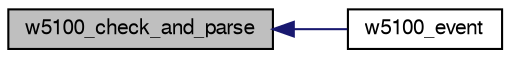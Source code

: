 digraph "w5100_check_and_parse"
{
  edge [fontname="FreeSans",fontsize="10",labelfontname="FreeSans",labelfontsize="10"];
  node [fontname="FreeSans",fontsize="10",shape=record];
  rankdir="LR";
  Node1 [label="w5100_check_and_parse",height=0.2,width=0.4,color="black", fillcolor="grey75", style="filled", fontcolor="black"];
  Node1 -> Node2 [dir="back",color="midnightblue",fontsize="10",style="solid",fontname="FreeSans"];
  Node2 [label="w5100_event",height=0.2,width=0.4,color="black", fillcolor="white", style="filled",URL="$w5100_8h.html#a7266971e7bc00efad150ab73bbfc8c29"];
}
